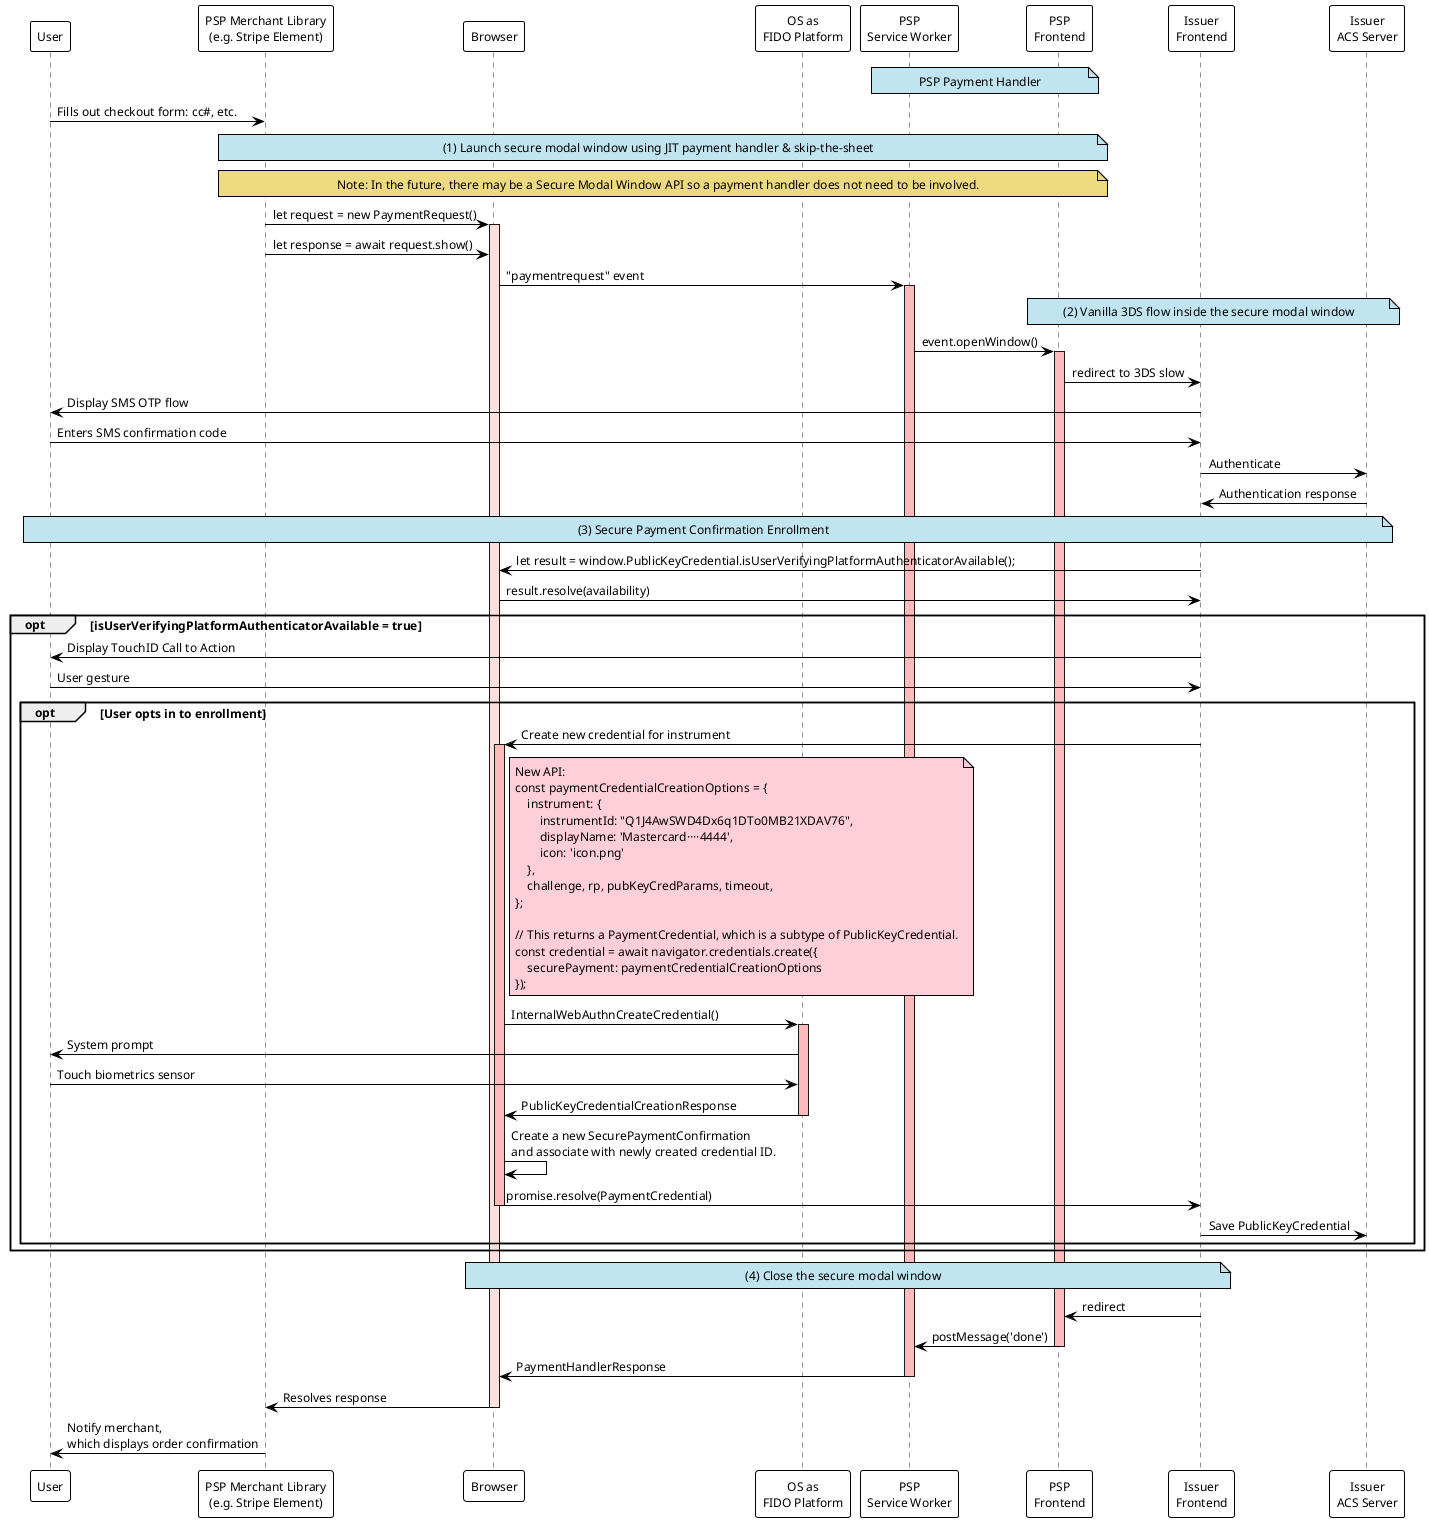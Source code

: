 @startuml SecurePaymentConfirmation-Pilot-Enrollment

skinparam sequence {
    ParticipantBackgroundColor #FFFFFF
    ParticipantBorderColor #000000
    ParticipantBorderThickness 1
}
skinparam DefaultFontColor #000000
skinparam DefaultFontName "Helvetica"
skinparam DefaultFontSize 12
skinparam ArrowColor #000000
skinparam NoteBackgroundColor #C0E4F0
skinparam NoteBorderColor #000000
skinparam NoteBorderThickness 1
skinparam Shadowing false

participant User
participant "PSP Merchant Library\n(e.g. Stripe Element)" as Element
participant Browser
participant "OS as\nFIDO Platform" as Platform
participant "PSP\nService Worker" as PSP_SW
participant "PSP\nFrontend" as PSP
participant "Issuer\nFrontend" as Issuer
participant "Issuer\nACS Server" as IssuerBE

Note over PSP_SW, PSP: PSP Payment Handler

User -> Element: Fills out checkout form: cc#, etc.

Note over Element, PSP: (1) Launch secure modal window using JIT payment handler & skip-the-sheet

Note over Element, PSP #EDD980
  Note: In the future, there may be a Secure Modal Window API so a payment handler does not need to be involved.
end note

Element -> Browser: let request = new PaymentRequest()
activate Browser #FFDEDE
Element -> Browser: let response = await request.show()

Browser -> PSP_SW: "paymentrequest" event
activate PSP_SW #FFBBBB

Note over PSP, IssuerBE: (2) Vanilla 3DS flow inside the secure modal window
PSP_SW -> PSP: event.openWindow()
activate PSP #FFBBBB
PSP -> Issuer: redirect to 3DS slow
Issuer -> User: Display SMS OTP flow
User -> Issuer: Enters SMS confirmation code
Issuer -> IssuerBE: Authenticate
IssuerBE -> Issuer: Authentication response

Note over User, IssuerBE: (3) Secure Payment Confirmation Enrollment
Issuer -> Browser: let result = window.PublicKeyCredential.isUserVerifyingPlatformAuthenticatorAvailable();
Browser -> Issuer: result.resolve(availability)
opt isUserVerifyingPlatformAuthenticatorAvailable = true
Issuer -> User: Display TouchID Call to Action
User -> Issuer: User gesture

    opt User opts in to enrollment

        'Note over Browser, IssuerBE: (4) Vanilla WebAuthn credential creation
        'Issuer -> Browser: await navigator.credentials.create()
        Issuer -> Browser: Create new credential for instrument
        Note right of Browser #FFCFD9
        New API:
        const paymentCredentialCreationOptions = {
            instrument: {
                instrumentId: "Q1J4AwSWD4Dx6q1DTo0MB21XDAV76",
                displayName: 'Mastercard····4444',
                icon: 'icon.png'
            },
            challenge, rp, pubKeyCredParams, timeout,
        };

        // This returns a PaymentCredential, which is a subtype of PublicKeyCredential.
        const credential = await navigator.credentials.create({
            securePayment: paymentCredentialCreationOptions
        });
        end note

        activate Browser #FFBBBB

        Browser -> Platform: InternalWebAuthnCreateCredential()
        activate Platform #FFBBBB
        Platform -> User: System prompt
        User -> Platform: Touch biometrics sensor
        Platform -> Browser: PublicKeyCredentialCreationResponse
        deactivate Platform

        Browser -> Browser: Create a new SecurePaymentConfirmation\nand associate with newly created credential ID.
        Browser -> Issuer: promise.resolve(PaymentCredential)
        deactivate Browser
        
        Issuer -> IssuerBE: Save PublicKeyCredential

    end
end


Note over Browser, Issuer: (4) Close the secure modal window
Issuer -> PSP: redirect
PSP -> PSP_SW: postMessage('done')
deactivate PSP

PSP_SW -> Browser: PaymentHandlerResponse
deactivate PSP_SW

Browser -> Element: Resolves response
deactivate Browser

Element -> User: Notify merchant,\nwhich displays order confirmation


@enduml